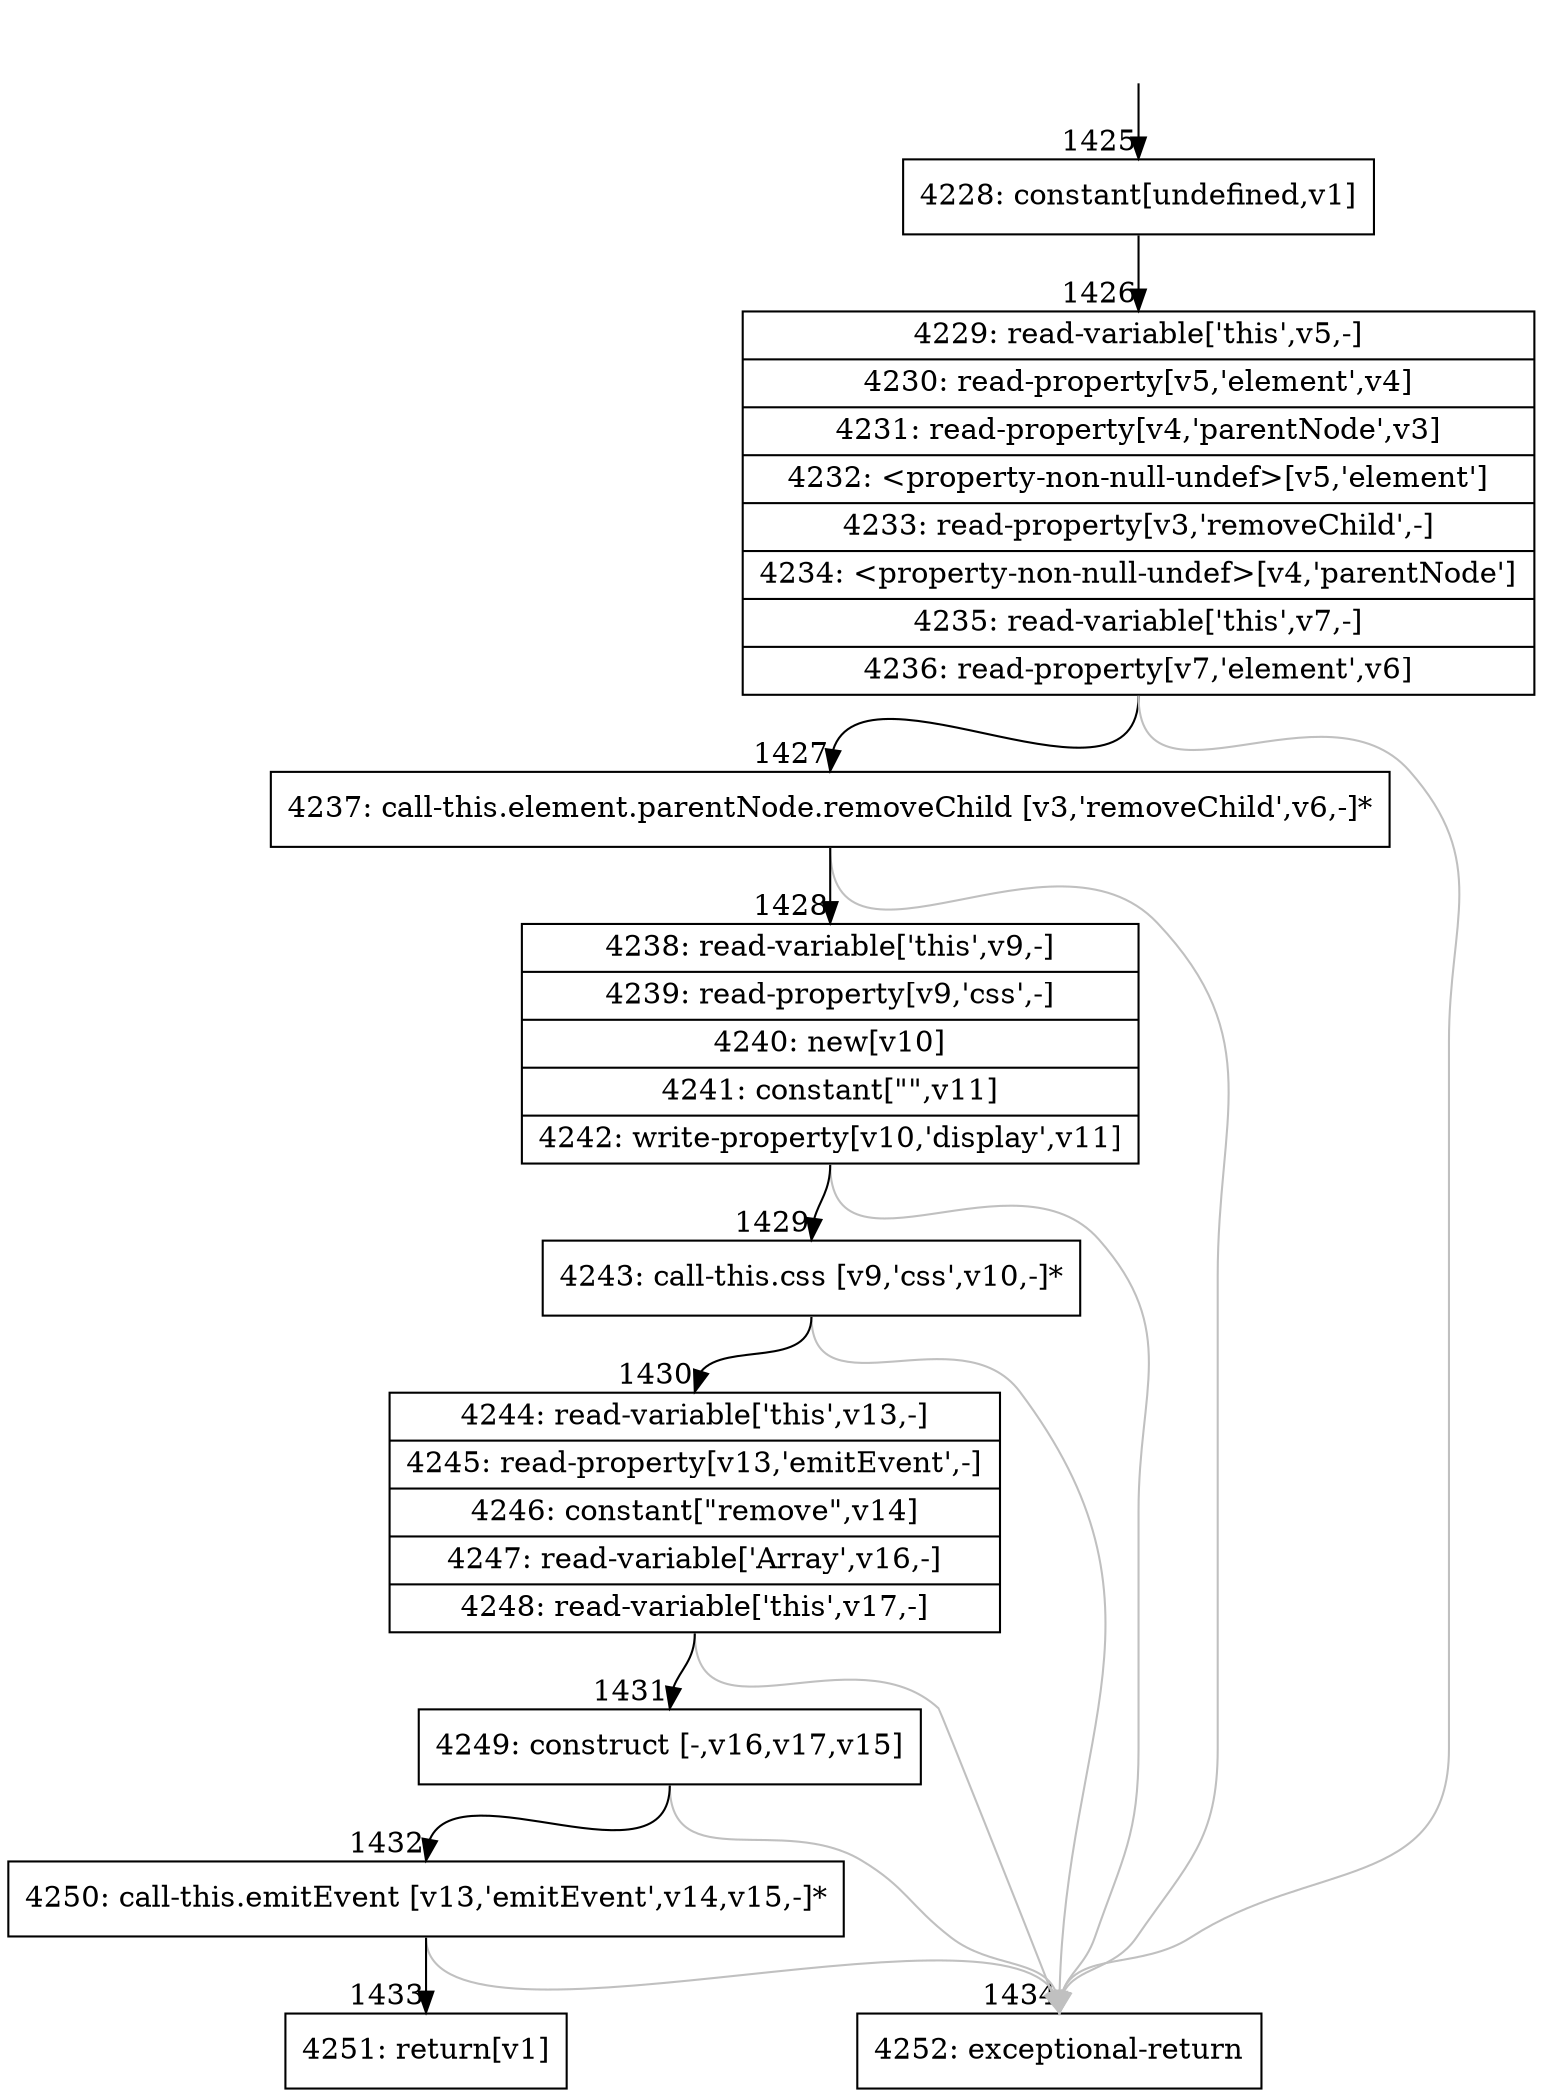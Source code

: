 digraph {
rankdir="TD"
BB_entry129[shape=none,label=""];
BB_entry129 -> BB1425 [tailport=s, headport=n, headlabel="    1425"]
BB1425 [shape=record label="{4228: constant[undefined,v1]}" ] 
BB1425 -> BB1426 [tailport=s, headport=n, headlabel="      1426"]
BB1426 [shape=record label="{4229: read-variable['this',v5,-]|4230: read-property[v5,'element',v4]|4231: read-property[v4,'parentNode',v3]|4232: \<property-non-null-undef\>[v5,'element']|4233: read-property[v3,'removeChild',-]|4234: \<property-non-null-undef\>[v4,'parentNode']|4235: read-variable['this',v7,-]|4236: read-property[v7,'element',v6]}" ] 
BB1426 -> BB1427 [tailport=s, headport=n, headlabel="      1427"]
BB1426 -> BB1434 [tailport=s, headport=n, color=gray, headlabel="      1434"]
BB1427 [shape=record label="{4237: call-this.element.parentNode.removeChild [v3,'removeChild',v6,-]*}" ] 
BB1427 -> BB1428 [tailport=s, headport=n, headlabel="      1428"]
BB1427 -> BB1434 [tailport=s, headport=n, color=gray]
BB1428 [shape=record label="{4238: read-variable['this',v9,-]|4239: read-property[v9,'css',-]|4240: new[v10]|4241: constant[\"\",v11]|4242: write-property[v10,'display',v11]}" ] 
BB1428 -> BB1429 [tailport=s, headport=n, headlabel="      1429"]
BB1428 -> BB1434 [tailport=s, headport=n, color=gray]
BB1429 [shape=record label="{4243: call-this.css [v9,'css',v10,-]*}" ] 
BB1429 -> BB1430 [tailport=s, headport=n, headlabel="      1430"]
BB1429 -> BB1434 [tailport=s, headport=n, color=gray]
BB1430 [shape=record label="{4244: read-variable['this',v13,-]|4245: read-property[v13,'emitEvent',-]|4246: constant[\"remove\",v14]|4247: read-variable['Array',v16,-]|4248: read-variable['this',v17,-]}" ] 
BB1430 -> BB1431 [tailport=s, headport=n, headlabel="      1431"]
BB1430 -> BB1434 [tailport=s, headport=n, color=gray]
BB1431 [shape=record label="{4249: construct [-,v16,v17,v15]}" ] 
BB1431 -> BB1432 [tailport=s, headport=n, headlabel="      1432"]
BB1431 -> BB1434 [tailport=s, headport=n, color=gray]
BB1432 [shape=record label="{4250: call-this.emitEvent [v13,'emitEvent',v14,v15,-]*}" ] 
BB1432 -> BB1433 [tailport=s, headport=n, headlabel="      1433"]
BB1432 -> BB1434 [tailport=s, headport=n, color=gray]
BB1433 [shape=record label="{4251: return[v1]}" ] 
BB1434 [shape=record label="{4252: exceptional-return}" ] 
//#$~ 1953
}
